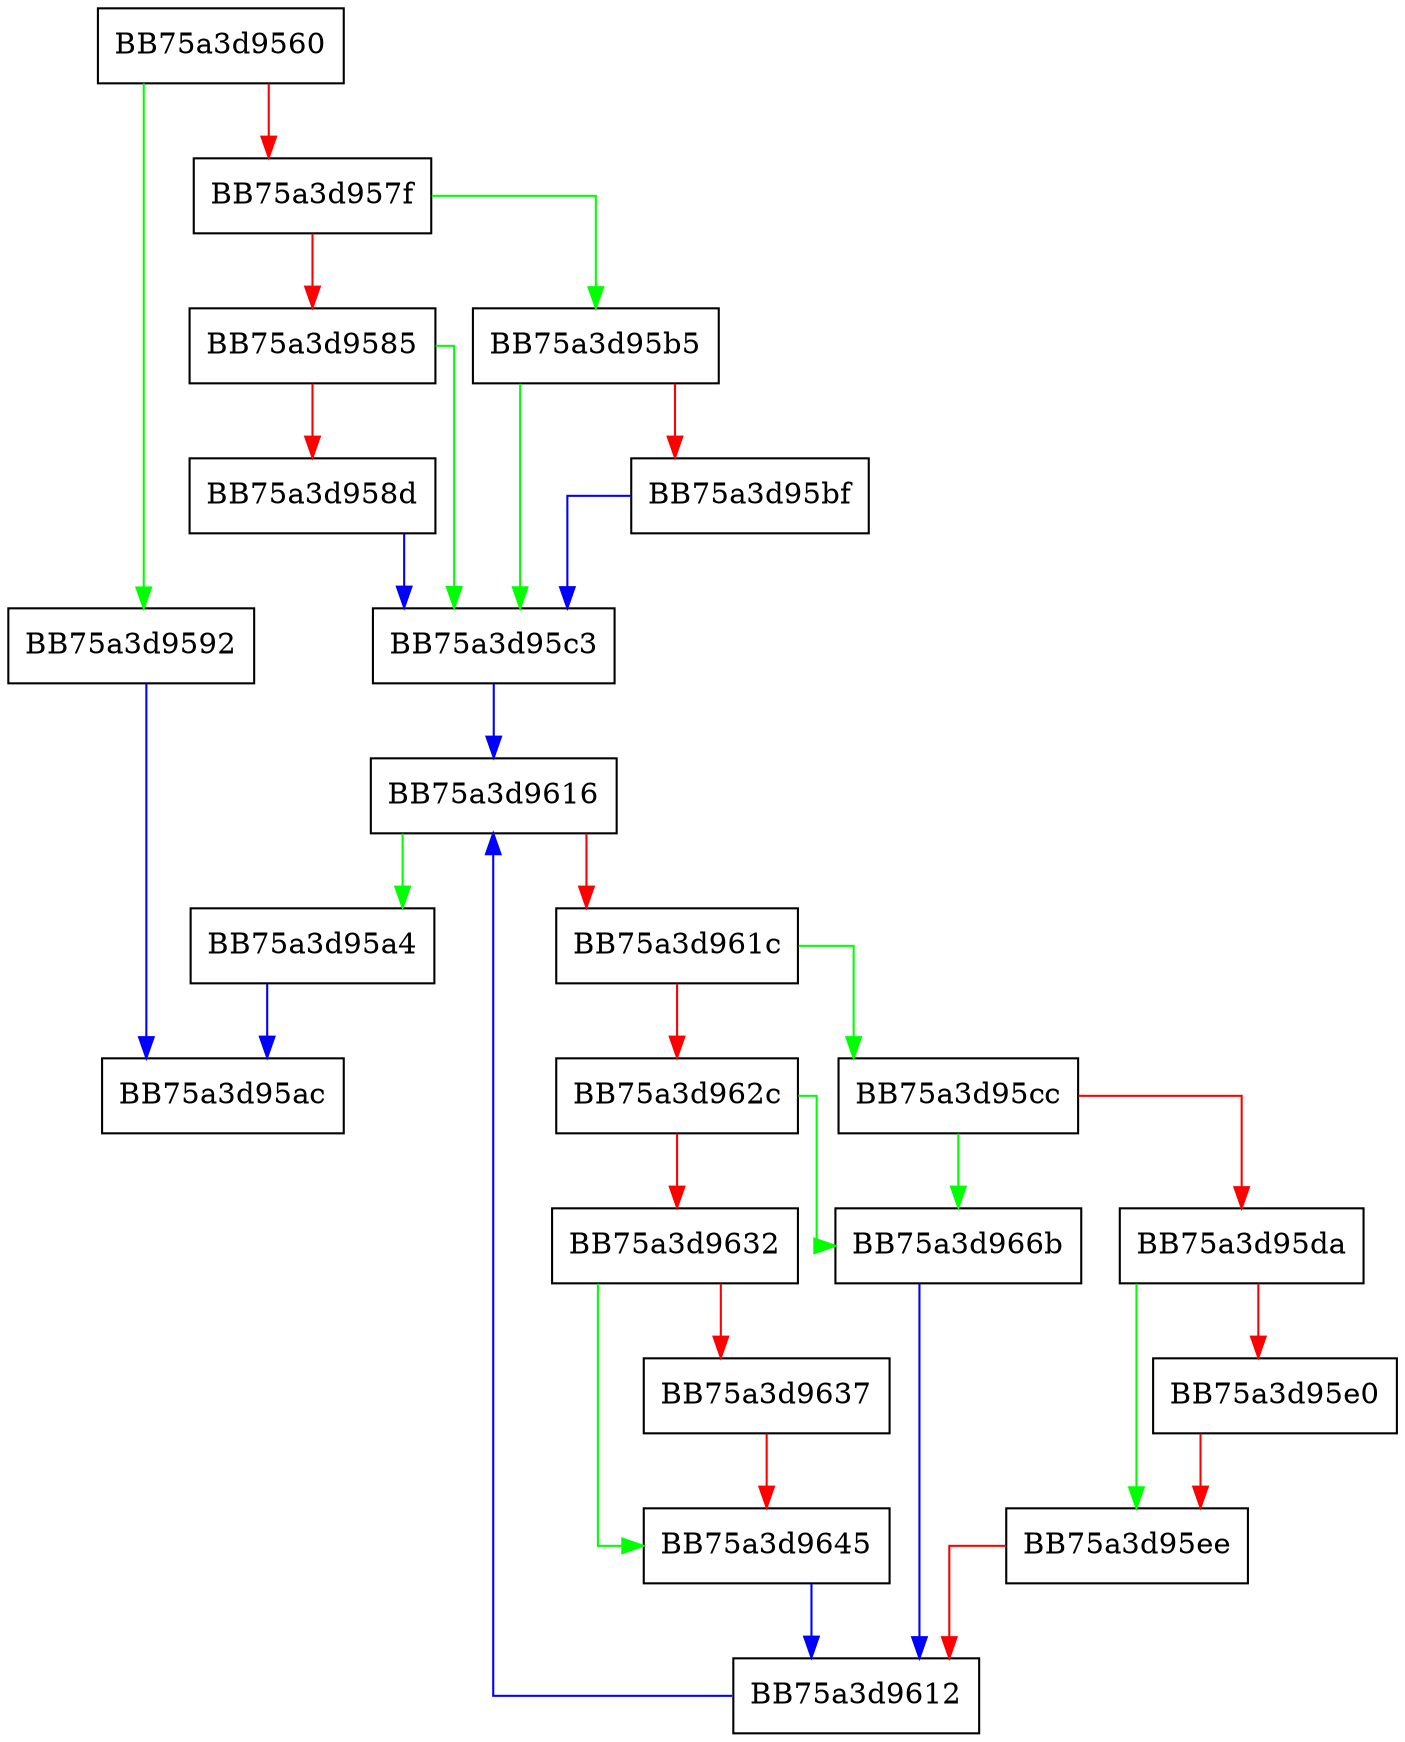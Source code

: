digraph _Insert_node {
  node [shape="box"];
  graph [splines=ortho];
  BB75a3d9560 -> BB75a3d9592 [color="green"];
  BB75a3d9560 -> BB75a3d957f [color="red"];
  BB75a3d957f -> BB75a3d95b5 [color="green"];
  BB75a3d957f -> BB75a3d9585 [color="red"];
  BB75a3d9585 -> BB75a3d95c3 [color="green"];
  BB75a3d9585 -> BB75a3d958d [color="red"];
  BB75a3d958d -> BB75a3d95c3 [color="blue"];
  BB75a3d9592 -> BB75a3d95ac [color="blue"];
  BB75a3d95a4 -> BB75a3d95ac [color="blue"];
  BB75a3d95b5 -> BB75a3d95c3 [color="green"];
  BB75a3d95b5 -> BB75a3d95bf [color="red"];
  BB75a3d95bf -> BB75a3d95c3 [color="blue"];
  BB75a3d95c3 -> BB75a3d9616 [color="blue"];
  BB75a3d95cc -> BB75a3d966b [color="green"];
  BB75a3d95cc -> BB75a3d95da [color="red"];
  BB75a3d95da -> BB75a3d95ee [color="green"];
  BB75a3d95da -> BB75a3d95e0 [color="red"];
  BB75a3d95e0 -> BB75a3d95ee [color="red"];
  BB75a3d95ee -> BB75a3d9612 [color="red"];
  BB75a3d9612 -> BB75a3d9616 [color="blue"];
  BB75a3d9616 -> BB75a3d95a4 [color="green"];
  BB75a3d9616 -> BB75a3d961c [color="red"];
  BB75a3d961c -> BB75a3d95cc [color="green"];
  BB75a3d961c -> BB75a3d962c [color="red"];
  BB75a3d962c -> BB75a3d966b [color="green"];
  BB75a3d962c -> BB75a3d9632 [color="red"];
  BB75a3d9632 -> BB75a3d9645 [color="green"];
  BB75a3d9632 -> BB75a3d9637 [color="red"];
  BB75a3d9637 -> BB75a3d9645 [color="red"];
  BB75a3d9645 -> BB75a3d9612 [color="blue"];
  BB75a3d966b -> BB75a3d9612 [color="blue"];
}